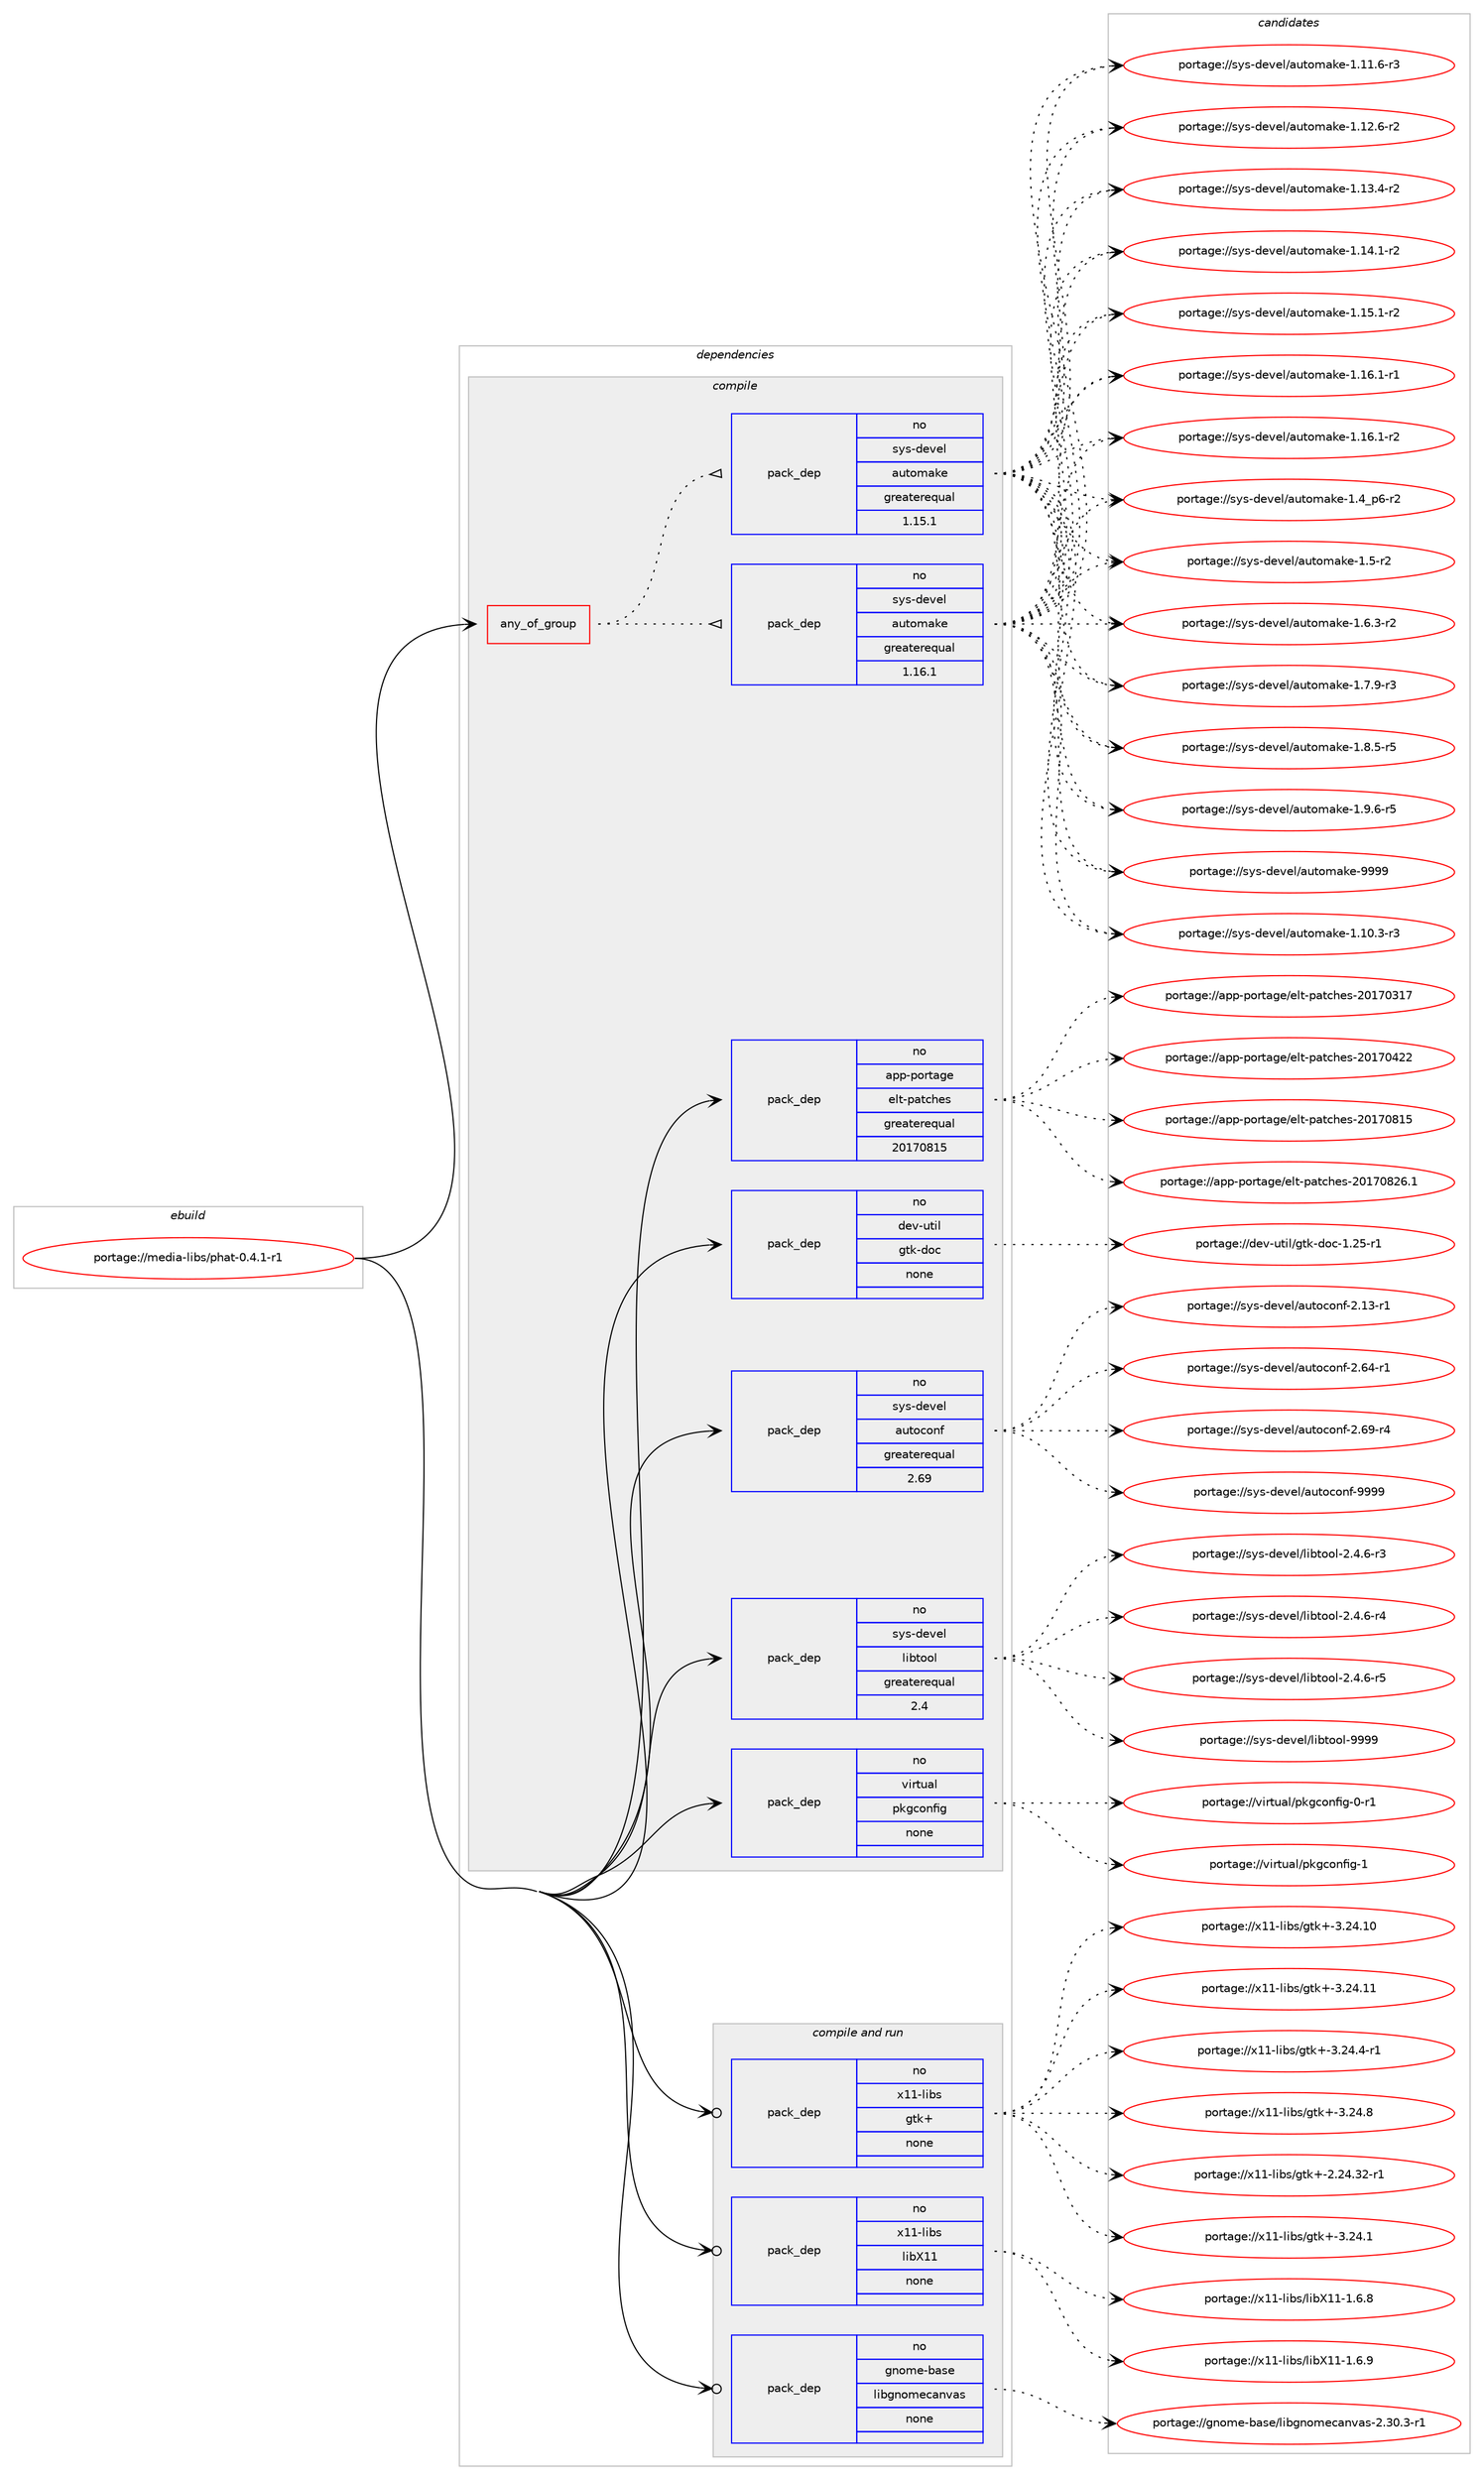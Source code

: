 digraph prolog {

# *************
# Graph options
# *************

newrank=true;
concentrate=true;
compound=true;
graph [rankdir=LR,fontname=Helvetica,fontsize=10,ranksep=1.5];#, ranksep=2.5, nodesep=0.2];
edge  [arrowhead=vee];
node  [fontname=Helvetica,fontsize=10];

# **********
# The ebuild
# **********

subgraph cluster_leftcol {
color=gray;
rank=same;
label=<<i>ebuild</i>>;
id [label="portage://media-libs/phat-0.4.1-r1", color=red, width=4, href="../media-libs/phat-0.4.1-r1.svg"];
}

# ****************
# The dependencies
# ****************

subgraph cluster_midcol {
color=gray;
label=<<i>dependencies</i>>;
subgraph cluster_compile {
fillcolor="#eeeeee";
style=filled;
label=<<i>compile</i>>;
subgraph any5181 {
dependency324235 [label=<<TABLE BORDER="0" CELLBORDER="1" CELLSPACING="0" CELLPADDING="4"><TR><TD CELLPADDING="10">any_of_group</TD></TR></TABLE>>, shape=none, color=red];subgraph pack237802 {
dependency324236 [label=<<TABLE BORDER="0" CELLBORDER="1" CELLSPACING="0" CELLPADDING="4" WIDTH="220"><TR><TD ROWSPAN="6" CELLPADDING="30">pack_dep</TD></TR><TR><TD WIDTH="110">no</TD></TR><TR><TD>sys-devel</TD></TR><TR><TD>automake</TD></TR><TR><TD>greaterequal</TD></TR><TR><TD>1.16.1</TD></TR></TABLE>>, shape=none, color=blue];
}
dependency324235:e -> dependency324236:w [weight=20,style="dotted",arrowhead="oinv"];
subgraph pack237803 {
dependency324237 [label=<<TABLE BORDER="0" CELLBORDER="1" CELLSPACING="0" CELLPADDING="4" WIDTH="220"><TR><TD ROWSPAN="6" CELLPADDING="30">pack_dep</TD></TR><TR><TD WIDTH="110">no</TD></TR><TR><TD>sys-devel</TD></TR><TR><TD>automake</TD></TR><TR><TD>greaterequal</TD></TR><TR><TD>1.15.1</TD></TR></TABLE>>, shape=none, color=blue];
}
dependency324235:e -> dependency324237:w [weight=20,style="dotted",arrowhead="oinv"];
}
id:e -> dependency324235:w [weight=20,style="solid",arrowhead="vee"];
subgraph pack237804 {
dependency324238 [label=<<TABLE BORDER="0" CELLBORDER="1" CELLSPACING="0" CELLPADDING="4" WIDTH="220"><TR><TD ROWSPAN="6" CELLPADDING="30">pack_dep</TD></TR><TR><TD WIDTH="110">no</TD></TR><TR><TD>app-portage</TD></TR><TR><TD>elt-patches</TD></TR><TR><TD>greaterequal</TD></TR><TR><TD>20170815</TD></TR></TABLE>>, shape=none, color=blue];
}
id:e -> dependency324238:w [weight=20,style="solid",arrowhead="vee"];
subgraph pack237805 {
dependency324239 [label=<<TABLE BORDER="0" CELLBORDER="1" CELLSPACING="0" CELLPADDING="4" WIDTH="220"><TR><TD ROWSPAN="6" CELLPADDING="30">pack_dep</TD></TR><TR><TD WIDTH="110">no</TD></TR><TR><TD>dev-util</TD></TR><TR><TD>gtk-doc</TD></TR><TR><TD>none</TD></TR><TR><TD></TD></TR></TABLE>>, shape=none, color=blue];
}
id:e -> dependency324239:w [weight=20,style="solid",arrowhead="vee"];
subgraph pack237806 {
dependency324240 [label=<<TABLE BORDER="0" CELLBORDER="1" CELLSPACING="0" CELLPADDING="4" WIDTH="220"><TR><TD ROWSPAN="6" CELLPADDING="30">pack_dep</TD></TR><TR><TD WIDTH="110">no</TD></TR><TR><TD>sys-devel</TD></TR><TR><TD>autoconf</TD></TR><TR><TD>greaterequal</TD></TR><TR><TD>2.69</TD></TR></TABLE>>, shape=none, color=blue];
}
id:e -> dependency324240:w [weight=20,style="solid",arrowhead="vee"];
subgraph pack237807 {
dependency324241 [label=<<TABLE BORDER="0" CELLBORDER="1" CELLSPACING="0" CELLPADDING="4" WIDTH="220"><TR><TD ROWSPAN="6" CELLPADDING="30">pack_dep</TD></TR><TR><TD WIDTH="110">no</TD></TR><TR><TD>sys-devel</TD></TR><TR><TD>libtool</TD></TR><TR><TD>greaterequal</TD></TR><TR><TD>2.4</TD></TR></TABLE>>, shape=none, color=blue];
}
id:e -> dependency324241:w [weight=20,style="solid",arrowhead="vee"];
subgraph pack237808 {
dependency324242 [label=<<TABLE BORDER="0" CELLBORDER="1" CELLSPACING="0" CELLPADDING="4" WIDTH="220"><TR><TD ROWSPAN="6" CELLPADDING="30">pack_dep</TD></TR><TR><TD WIDTH="110">no</TD></TR><TR><TD>virtual</TD></TR><TR><TD>pkgconfig</TD></TR><TR><TD>none</TD></TR><TR><TD></TD></TR></TABLE>>, shape=none, color=blue];
}
id:e -> dependency324242:w [weight=20,style="solid",arrowhead="vee"];
}
subgraph cluster_compileandrun {
fillcolor="#eeeeee";
style=filled;
label=<<i>compile and run</i>>;
subgraph pack237809 {
dependency324243 [label=<<TABLE BORDER="0" CELLBORDER="1" CELLSPACING="0" CELLPADDING="4" WIDTH="220"><TR><TD ROWSPAN="6" CELLPADDING="30">pack_dep</TD></TR><TR><TD WIDTH="110">no</TD></TR><TR><TD>gnome-base</TD></TR><TR><TD>libgnomecanvas</TD></TR><TR><TD>none</TD></TR><TR><TD></TD></TR></TABLE>>, shape=none, color=blue];
}
id:e -> dependency324243:w [weight=20,style="solid",arrowhead="odotvee"];
subgraph pack237810 {
dependency324244 [label=<<TABLE BORDER="0" CELLBORDER="1" CELLSPACING="0" CELLPADDING="4" WIDTH="220"><TR><TD ROWSPAN="6" CELLPADDING="30">pack_dep</TD></TR><TR><TD WIDTH="110">no</TD></TR><TR><TD>x11-libs</TD></TR><TR><TD>gtk+</TD></TR><TR><TD>none</TD></TR><TR><TD></TD></TR></TABLE>>, shape=none, color=blue];
}
id:e -> dependency324244:w [weight=20,style="solid",arrowhead="odotvee"];
subgraph pack237811 {
dependency324245 [label=<<TABLE BORDER="0" CELLBORDER="1" CELLSPACING="0" CELLPADDING="4" WIDTH="220"><TR><TD ROWSPAN="6" CELLPADDING="30">pack_dep</TD></TR><TR><TD WIDTH="110">no</TD></TR><TR><TD>x11-libs</TD></TR><TR><TD>libX11</TD></TR><TR><TD>none</TD></TR><TR><TD></TD></TR></TABLE>>, shape=none, color=blue];
}
id:e -> dependency324245:w [weight=20,style="solid",arrowhead="odotvee"];
}
subgraph cluster_run {
fillcolor="#eeeeee";
style=filled;
label=<<i>run</i>>;
}
}

# **************
# The candidates
# **************

subgraph cluster_choices {
rank=same;
color=gray;
label=<<i>candidates</i>>;

subgraph choice237802 {
color=black;
nodesep=1;
choiceportage11512111545100101118101108479711711611110997107101454946494846514511451 [label="portage://sys-devel/automake-1.10.3-r3", color=red, width=4,href="../sys-devel/automake-1.10.3-r3.svg"];
choiceportage11512111545100101118101108479711711611110997107101454946494946544511451 [label="portage://sys-devel/automake-1.11.6-r3", color=red, width=4,href="../sys-devel/automake-1.11.6-r3.svg"];
choiceportage11512111545100101118101108479711711611110997107101454946495046544511450 [label="portage://sys-devel/automake-1.12.6-r2", color=red, width=4,href="../sys-devel/automake-1.12.6-r2.svg"];
choiceportage11512111545100101118101108479711711611110997107101454946495146524511450 [label="portage://sys-devel/automake-1.13.4-r2", color=red, width=4,href="../sys-devel/automake-1.13.4-r2.svg"];
choiceportage11512111545100101118101108479711711611110997107101454946495246494511450 [label="portage://sys-devel/automake-1.14.1-r2", color=red, width=4,href="../sys-devel/automake-1.14.1-r2.svg"];
choiceportage11512111545100101118101108479711711611110997107101454946495346494511450 [label="portage://sys-devel/automake-1.15.1-r2", color=red, width=4,href="../sys-devel/automake-1.15.1-r2.svg"];
choiceportage11512111545100101118101108479711711611110997107101454946495446494511449 [label="portage://sys-devel/automake-1.16.1-r1", color=red, width=4,href="../sys-devel/automake-1.16.1-r1.svg"];
choiceportage11512111545100101118101108479711711611110997107101454946495446494511450 [label="portage://sys-devel/automake-1.16.1-r2", color=red, width=4,href="../sys-devel/automake-1.16.1-r2.svg"];
choiceportage115121115451001011181011084797117116111109971071014549465295112544511450 [label="portage://sys-devel/automake-1.4_p6-r2", color=red, width=4,href="../sys-devel/automake-1.4_p6-r2.svg"];
choiceportage11512111545100101118101108479711711611110997107101454946534511450 [label="portage://sys-devel/automake-1.5-r2", color=red, width=4,href="../sys-devel/automake-1.5-r2.svg"];
choiceportage115121115451001011181011084797117116111109971071014549465446514511450 [label="portage://sys-devel/automake-1.6.3-r2", color=red, width=4,href="../sys-devel/automake-1.6.3-r2.svg"];
choiceportage115121115451001011181011084797117116111109971071014549465546574511451 [label="portage://sys-devel/automake-1.7.9-r3", color=red, width=4,href="../sys-devel/automake-1.7.9-r3.svg"];
choiceportage115121115451001011181011084797117116111109971071014549465646534511453 [label="portage://sys-devel/automake-1.8.5-r5", color=red, width=4,href="../sys-devel/automake-1.8.5-r5.svg"];
choiceportage115121115451001011181011084797117116111109971071014549465746544511453 [label="portage://sys-devel/automake-1.9.6-r5", color=red, width=4,href="../sys-devel/automake-1.9.6-r5.svg"];
choiceportage115121115451001011181011084797117116111109971071014557575757 [label="portage://sys-devel/automake-9999", color=red, width=4,href="../sys-devel/automake-9999.svg"];
dependency324236:e -> choiceportage11512111545100101118101108479711711611110997107101454946494846514511451:w [style=dotted,weight="100"];
dependency324236:e -> choiceportage11512111545100101118101108479711711611110997107101454946494946544511451:w [style=dotted,weight="100"];
dependency324236:e -> choiceportage11512111545100101118101108479711711611110997107101454946495046544511450:w [style=dotted,weight="100"];
dependency324236:e -> choiceportage11512111545100101118101108479711711611110997107101454946495146524511450:w [style=dotted,weight="100"];
dependency324236:e -> choiceportage11512111545100101118101108479711711611110997107101454946495246494511450:w [style=dotted,weight="100"];
dependency324236:e -> choiceportage11512111545100101118101108479711711611110997107101454946495346494511450:w [style=dotted,weight="100"];
dependency324236:e -> choiceportage11512111545100101118101108479711711611110997107101454946495446494511449:w [style=dotted,weight="100"];
dependency324236:e -> choiceportage11512111545100101118101108479711711611110997107101454946495446494511450:w [style=dotted,weight="100"];
dependency324236:e -> choiceportage115121115451001011181011084797117116111109971071014549465295112544511450:w [style=dotted,weight="100"];
dependency324236:e -> choiceportage11512111545100101118101108479711711611110997107101454946534511450:w [style=dotted,weight="100"];
dependency324236:e -> choiceportage115121115451001011181011084797117116111109971071014549465446514511450:w [style=dotted,weight="100"];
dependency324236:e -> choiceportage115121115451001011181011084797117116111109971071014549465546574511451:w [style=dotted,weight="100"];
dependency324236:e -> choiceportage115121115451001011181011084797117116111109971071014549465646534511453:w [style=dotted,weight="100"];
dependency324236:e -> choiceportage115121115451001011181011084797117116111109971071014549465746544511453:w [style=dotted,weight="100"];
dependency324236:e -> choiceportage115121115451001011181011084797117116111109971071014557575757:w [style=dotted,weight="100"];
}
subgraph choice237803 {
color=black;
nodesep=1;
choiceportage11512111545100101118101108479711711611110997107101454946494846514511451 [label="portage://sys-devel/automake-1.10.3-r3", color=red, width=4,href="../sys-devel/automake-1.10.3-r3.svg"];
choiceportage11512111545100101118101108479711711611110997107101454946494946544511451 [label="portage://sys-devel/automake-1.11.6-r3", color=red, width=4,href="../sys-devel/automake-1.11.6-r3.svg"];
choiceportage11512111545100101118101108479711711611110997107101454946495046544511450 [label="portage://sys-devel/automake-1.12.6-r2", color=red, width=4,href="../sys-devel/automake-1.12.6-r2.svg"];
choiceportage11512111545100101118101108479711711611110997107101454946495146524511450 [label="portage://sys-devel/automake-1.13.4-r2", color=red, width=4,href="../sys-devel/automake-1.13.4-r2.svg"];
choiceportage11512111545100101118101108479711711611110997107101454946495246494511450 [label="portage://sys-devel/automake-1.14.1-r2", color=red, width=4,href="../sys-devel/automake-1.14.1-r2.svg"];
choiceportage11512111545100101118101108479711711611110997107101454946495346494511450 [label="portage://sys-devel/automake-1.15.1-r2", color=red, width=4,href="../sys-devel/automake-1.15.1-r2.svg"];
choiceportage11512111545100101118101108479711711611110997107101454946495446494511449 [label="portage://sys-devel/automake-1.16.1-r1", color=red, width=4,href="../sys-devel/automake-1.16.1-r1.svg"];
choiceportage11512111545100101118101108479711711611110997107101454946495446494511450 [label="portage://sys-devel/automake-1.16.1-r2", color=red, width=4,href="../sys-devel/automake-1.16.1-r2.svg"];
choiceportage115121115451001011181011084797117116111109971071014549465295112544511450 [label="portage://sys-devel/automake-1.4_p6-r2", color=red, width=4,href="../sys-devel/automake-1.4_p6-r2.svg"];
choiceportage11512111545100101118101108479711711611110997107101454946534511450 [label="portage://sys-devel/automake-1.5-r2", color=red, width=4,href="../sys-devel/automake-1.5-r2.svg"];
choiceportage115121115451001011181011084797117116111109971071014549465446514511450 [label="portage://sys-devel/automake-1.6.3-r2", color=red, width=4,href="../sys-devel/automake-1.6.3-r2.svg"];
choiceportage115121115451001011181011084797117116111109971071014549465546574511451 [label="portage://sys-devel/automake-1.7.9-r3", color=red, width=4,href="../sys-devel/automake-1.7.9-r3.svg"];
choiceportage115121115451001011181011084797117116111109971071014549465646534511453 [label="portage://sys-devel/automake-1.8.5-r5", color=red, width=4,href="../sys-devel/automake-1.8.5-r5.svg"];
choiceportage115121115451001011181011084797117116111109971071014549465746544511453 [label="portage://sys-devel/automake-1.9.6-r5", color=red, width=4,href="../sys-devel/automake-1.9.6-r5.svg"];
choiceportage115121115451001011181011084797117116111109971071014557575757 [label="portage://sys-devel/automake-9999", color=red, width=4,href="../sys-devel/automake-9999.svg"];
dependency324237:e -> choiceportage11512111545100101118101108479711711611110997107101454946494846514511451:w [style=dotted,weight="100"];
dependency324237:e -> choiceportage11512111545100101118101108479711711611110997107101454946494946544511451:w [style=dotted,weight="100"];
dependency324237:e -> choiceportage11512111545100101118101108479711711611110997107101454946495046544511450:w [style=dotted,weight="100"];
dependency324237:e -> choiceportage11512111545100101118101108479711711611110997107101454946495146524511450:w [style=dotted,weight="100"];
dependency324237:e -> choiceportage11512111545100101118101108479711711611110997107101454946495246494511450:w [style=dotted,weight="100"];
dependency324237:e -> choiceportage11512111545100101118101108479711711611110997107101454946495346494511450:w [style=dotted,weight="100"];
dependency324237:e -> choiceportage11512111545100101118101108479711711611110997107101454946495446494511449:w [style=dotted,weight="100"];
dependency324237:e -> choiceportage11512111545100101118101108479711711611110997107101454946495446494511450:w [style=dotted,weight="100"];
dependency324237:e -> choiceportage115121115451001011181011084797117116111109971071014549465295112544511450:w [style=dotted,weight="100"];
dependency324237:e -> choiceportage11512111545100101118101108479711711611110997107101454946534511450:w [style=dotted,weight="100"];
dependency324237:e -> choiceportage115121115451001011181011084797117116111109971071014549465446514511450:w [style=dotted,weight="100"];
dependency324237:e -> choiceportage115121115451001011181011084797117116111109971071014549465546574511451:w [style=dotted,weight="100"];
dependency324237:e -> choiceportage115121115451001011181011084797117116111109971071014549465646534511453:w [style=dotted,weight="100"];
dependency324237:e -> choiceportage115121115451001011181011084797117116111109971071014549465746544511453:w [style=dotted,weight="100"];
dependency324237:e -> choiceportage115121115451001011181011084797117116111109971071014557575757:w [style=dotted,weight="100"];
}
subgraph choice237804 {
color=black;
nodesep=1;
choiceportage97112112451121111141169710310147101108116451129711699104101115455048495548514955 [label="portage://app-portage/elt-patches-20170317", color=red, width=4,href="../app-portage/elt-patches-20170317.svg"];
choiceportage97112112451121111141169710310147101108116451129711699104101115455048495548525050 [label="portage://app-portage/elt-patches-20170422", color=red, width=4,href="../app-portage/elt-patches-20170422.svg"];
choiceportage97112112451121111141169710310147101108116451129711699104101115455048495548564953 [label="portage://app-portage/elt-patches-20170815", color=red, width=4,href="../app-portage/elt-patches-20170815.svg"];
choiceportage971121124511211111411697103101471011081164511297116991041011154550484955485650544649 [label="portage://app-portage/elt-patches-20170826.1", color=red, width=4,href="../app-portage/elt-patches-20170826.1.svg"];
dependency324238:e -> choiceportage97112112451121111141169710310147101108116451129711699104101115455048495548514955:w [style=dotted,weight="100"];
dependency324238:e -> choiceportage97112112451121111141169710310147101108116451129711699104101115455048495548525050:w [style=dotted,weight="100"];
dependency324238:e -> choiceportage97112112451121111141169710310147101108116451129711699104101115455048495548564953:w [style=dotted,weight="100"];
dependency324238:e -> choiceportage971121124511211111411697103101471011081164511297116991041011154550484955485650544649:w [style=dotted,weight="100"];
}
subgraph choice237805 {
color=black;
nodesep=1;
choiceportage1001011184511711610510847103116107451001119945494650534511449 [label="portage://dev-util/gtk-doc-1.25-r1", color=red, width=4,href="../dev-util/gtk-doc-1.25-r1.svg"];
dependency324239:e -> choiceportage1001011184511711610510847103116107451001119945494650534511449:w [style=dotted,weight="100"];
}
subgraph choice237806 {
color=black;
nodesep=1;
choiceportage1151211154510010111810110847971171161119911111010245504649514511449 [label="portage://sys-devel/autoconf-2.13-r1", color=red, width=4,href="../sys-devel/autoconf-2.13-r1.svg"];
choiceportage1151211154510010111810110847971171161119911111010245504654524511449 [label="portage://sys-devel/autoconf-2.64-r1", color=red, width=4,href="../sys-devel/autoconf-2.64-r1.svg"];
choiceportage1151211154510010111810110847971171161119911111010245504654574511452 [label="portage://sys-devel/autoconf-2.69-r4", color=red, width=4,href="../sys-devel/autoconf-2.69-r4.svg"];
choiceportage115121115451001011181011084797117116111991111101024557575757 [label="portage://sys-devel/autoconf-9999", color=red, width=4,href="../sys-devel/autoconf-9999.svg"];
dependency324240:e -> choiceportage1151211154510010111810110847971171161119911111010245504649514511449:w [style=dotted,weight="100"];
dependency324240:e -> choiceportage1151211154510010111810110847971171161119911111010245504654524511449:w [style=dotted,weight="100"];
dependency324240:e -> choiceportage1151211154510010111810110847971171161119911111010245504654574511452:w [style=dotted,weight="100"];
dependency324240:e -> choiceportage115121115451001011181011084797117116111991111101024557575757:w [style=dotted,weight="100"];
}
subgraph choice237807 {
color=black;
nodesep=1;
choiceportage1151211154510010111810110847108105981161111111084550465246544511451 [label="portage://sys-devel/libtool-2.4.6-r3", color=red, width=4,href="../sys-devel/libtool-2.4.6-r3.svg"];
choiceportage1151211154510010111810110847108105981161111111084550465246544511452 [label="portage://sys-devel/libtool-2.4.6-r4", color=red, width=4,href="../sys-devel/libtool-2.4.6-r4.svg"];
choiceportage1151211154510010111810110847108105981161111111084550465246544511453 [label="portage://sys-devel/libtool-2.4.6-r5", color=red, width=4,href="../sys-devel/libtool-2.4.6-r5.svg"];
choiceportage1151211154510010111810110847108105981161111111084557575757 [label="portage://sys-devel/libtool-9999", color=red, width=4,href="../sys-devel/libtool-9999.svg"];
dependency324241:e -> choiceportage1151211154510010111810110847108105981161111111084550465246544511451:w [style=dotted,weight="100"];
dependency324241:e -> choiceportage1151211154510010111810110847108105981161111111084550465246544511452:w [style=dotted,weight="100"];
dependency324241:e -> choiceportage1151211154510010111810110847108105981161111111084550465246544511453:w [style=dotted,weight="100"];
dependency324241:e -> choiceportage1151211154510010111810110847108105981161111111084557575757:w [style=dotted,weight="100"];
}
subgraph choice237808 {
color=black;
nodesep=1;
choiceportage11810511411611797108471121071039911111010210510345484511449 [label="portage://virtual/pkgconfig-0-r1", color=red, width=4,href="../virtual/pkgconfig-0-r1.svg"];
choiceportage1181051141161179710847112107103991111101021051034549 [label="portage://virtual/pkgconfig-1", color=red, width=4,href="../virtual/pkgconfig-1.svg"];
dependency324242:e -> choiceportage11810511411611797108471121071039911111010210510345484511449:w [style=dotted,weight="100"];
dependency324242:e -> choiceportage1181051141161179710847112107103991111101021051034549:w [style=dotted,weight="100"];
}
subgraph choice237809 {
color=black;
nodesep=1;
choiceportage1031101111091014598971151014710810598103110111109101999711011897115455046514846514511449 [label="portage://gnome-base/libgnomecanvas-2.30.3-r1", color=red, width=4,href="../gnome-base/libgnomecanvas-2.30.3-r1.svg"];
dependency324243:e -> choiceportage1031101111091014598971151014710810598103110111109101999711011897115455046514846514511449:w [style=dotted,weight="100"];
}
subgraph choice237810 {
color=black;
nodesep=1;
choiceportage12049494510810598115471031161074345504650524651504511449 [label="portage://x11-libs/gtk+-2.24.32-r1", color=red, width=4,href="../x11-libs/gtk+-2.24.32-r1.svg"];
choiceportage12049494510810598115471031161074345514650524649 [label="portage://x11-libs/gtk+-3.24.1", color=red, width=4,href="../x11-libs/gtk+-3.24.1.svg"];
choiceportage1204949451081059811547103116107434551465052464948 [label="portage://x11-libs/gtk+-3.24.10", color=red, width=4,href="../x11-libs/gtk+-3.24.10.svg"];
choiceportage1204949451081059811547103116107434551465052464949 [label="portage://x11-libs/gtk+-3.24.11", color=red, width=4,href="../x11-libs/gtk+-3.24.11.svg"];
choiceportage120494945108105981154710311610743455146505246524511449 [label="portage://x11-libs/gtk+-3.24.4-r1", color=red, width=4,href="../x11-libs/gtk+-3.24.4-r1.svg"];
choiceportage12049494510810598115471031161074345514650524656 [label="portage://x11-libs/gtk+-3.24.8", color=red, width=4,href="../x11-libs/gtk+-3.24.8.svg"];
dependency324244:e -> choiceportage12049494510810598115471031161074345504650524651504511449:w [style=dotted,weight="100"];
dependency324244:e -> choiceportage12049494510810598115471031161074345514650524649:w [style=dotted,weight="100"];
dependency324244:e -> choiceportage1204949451081059811547103116107434551465052464948:w [style=dotted,weight="100"];
dependency324244:e -> choiceportage1204949451081059811547103116107434551465052464949:w [style=dotted,weight="100"];
dependency324244:e -> choiceportage120494945108105981154710311610743455146505246524511449:w [style=dotted,weight="100"];
dependency324244:e -> choiceportage12049494510810598115471031161074345514650524656:w [style=dotted,weight="100"];
}
subgraph choice237811 {
color=black;
nodesep=1;
choiceportage120494945108105981154710810598884949454946544656 [label="portage://x11-libs/libX11-1.6.8", color=red, width=4,href="../x11-libs/libX11-1.6.8.svg"];
choiceportage120494945108105981154710810598884949454946544657 [label="portage://x11-libs/libX11-1.6.9", color=red, width=4,href="../x11-libs/libX11-1.6.9.svg"];
dependency324245:e -> choiceportage120494945108105981154710810598884949454946544656:w [style=dotted,weight="100"];
dependency324245:e -> choiceportage120494945108105981154710810598884949454946544657:w [style=dotted,weight="100"];
}
}

}
